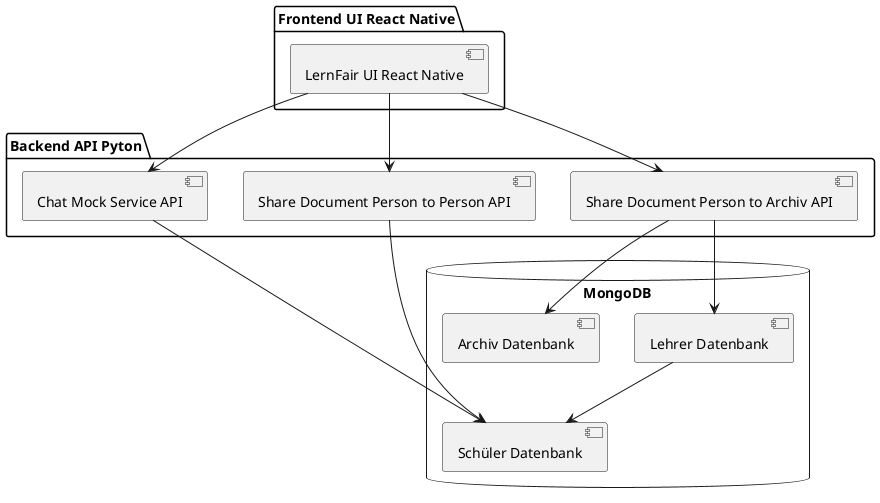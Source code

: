 
@startuml LernFair



package "Frontend UI React Native" {
    [LernFair UI React Native]
}


package "Backend API Pyton" {
  
    [Chat Mock Service API]
    [Share Document Person to Person API]
    [Share Document Person to Archiv API]
} 


database "MongoDB" {
    [Schüler Datenbank]

    [Lehrer Datenbank]

    [Archiv Datenbank]

    

}



[LernFair UI React Native] --> [Chat Mock Service API]
[LernFair UI React Native] --> [Share Document Person to Person API]
[LernFair UI React Native] --> [Share Document Person to Archiv API]
[Share Document Person to Person API] --> [Schüler Datenbank]
[Share Document Person to Archiv API] --> [Archiv Datenbank]
[Share Document Person to Archiv API] --> [Lehrer Datenbank]
[Lehrer Datenbank] --> [Schüler Datenbank]
[Chat Mock Service API] --> [Schüler Datenbank]

@enduml 